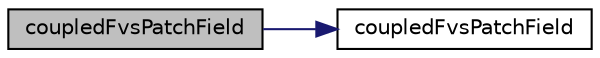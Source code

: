 digraph "coupledFvsPatchField"
{
  bgcolor="transparent";
  edge [fontname="Helvetica",fontsize="10",labelfontname="Helvetica",labelfontsize="10"];
  node [fontname="Helvetica",fontsize="10",shape=record];
  rankdir="LR";
  Node9 [label="coupledFvsPatchField",height=0.2,width=0.4,color="black", fillcolor="grey75", style="filled", fontcolor="black"];
  Node9 -> Node10 [color="midnightblue",fontsize="10",style="solid",fontname="Helvetica"];
  Node10 [label="coupledFvsPatchField",height=0.2,width=0.4,color="black",URL="$a23185.html#a529f411d236a0ec8992a4afd672e1bc5",tooltip="Construct from patch and internal field. "];
}
